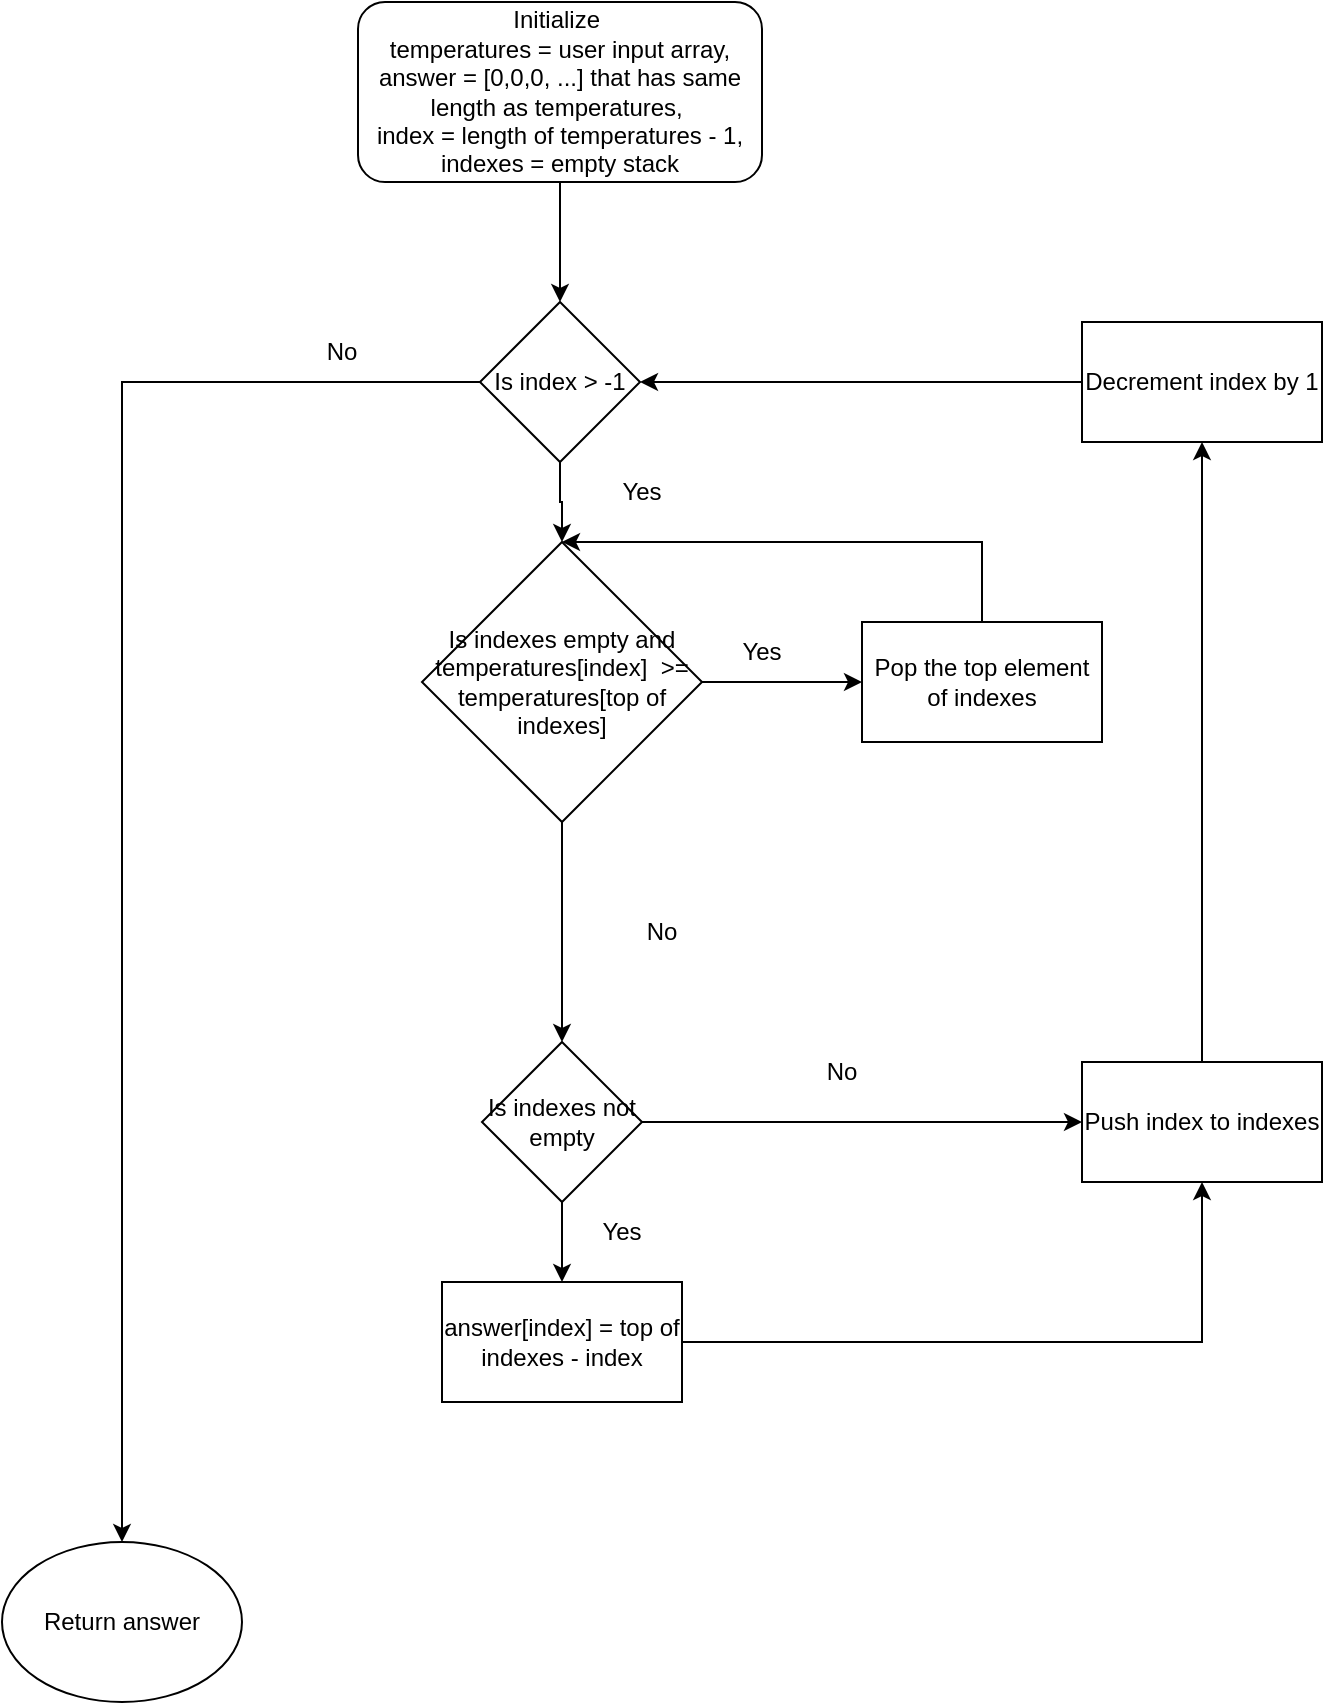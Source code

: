 <mxfile version="24.7.10">
  <diagram name="Page-1" id="qUcIxHz_paYUUAgP3A75">
    <mxGraphModel dx="1555" dy="983" grid="1" gridSize="10" guides="1" tooltips="1" connect="1" arrows="1" fold="1" page="1" pageScale="1" pageWidth="850" pageHeight="1100" math="0" shadow="0">
      <root>
        <mxCell id="0" />
        <mxCell id="1" parent="0" />
        <mxCell id="Sl9boj0dcuBZ1ZoV3dPJ-4" style="edgeStyle=orthogonalEdgeStyle;rounded=0;orthogonalLoop=1;jettySize=auto;html=1;exitX=0.5;exitY=1;exitDx=0;exitDy=0;entryX=0.5;entryY=0;entryDx=0;entryDy=0;" edge="1" parent="1" source="Sl9boj0dcuBZ1ZoV3dPJ-2" target="Sl9boj0dcuBZ1ZoV3dPJ-3">
          <mxGeometry relative="1" as="geometry" />
        </mxCell>
        <mxCell id="Sl9boj0dcuBZ1ZoV3dPJ-2" value="Initialize&amp;nbsp;&lt;div&gt;temperatures = user input array, answer = [0,0,0, ...] that has same length as temperatures,&amp;nbsp;&lt;/div&gt;&lt;div&gt;index = length of temperatures - 1,&lt;/div&gt;&lt;div&gt;indexes = empty stack&lt;/div&gt;" style="rounded=1;whiteSpace=wrap;html=1;" vertex="1" parent="1">
          <mxGeometry x="338" y="40" width="202" height="90" as="geometry" />
        </mxCell>
        <mxCell id="Sl9boj0dcuBZ1ZoV3dPJ-6" style="edgeStyle=orthogonalEdgeStyle;rounded=0;orthogonalLoop=1;jettySize=auto;html=1;exitX=0;exitY=0.5;exitDx=0;exitDy=0;entryX=0.5;entryY=0;entryDx=0;entryDy=0;" edge="1" parent="1" source="Sl9boj0dcuBZ1ZoV3dPJ-3" target="Sl9boj0dcuBZ1ZoV3dPJ-5">
          <mxGeometry relative="1" as="geometry" />
        </mxCell>
        <mxCell id="Sl9boj0dcuBZ1ZoV3dPJ-10" style="edgeStyle=orthogonalEdgeStyle;rounded=0;orthogonalLoop=1;jettySize=auto;html=1;exitX=0.5;exitY=1;exitDx=0;exitDy=0;entryX=0.5;entryY=0;entryDx=0;entryDy=0;" edge="1" parent="1" source="Sl9boj0dcuBZ1ZoV3dPJ-3" target="Sl9boj0dcuBZ1ZoV3dPJ-9">
          <mxGeometry relative="1" as="geometry" />
        </mxCell>
        <mxCell id="Sl9boj0dcuBZ1ZoV3dPJ-3" value="Is index &amp;gt; -1" style="rhombus;whiteSpace=wrap;html=1;" vertex="1" parent="1">
          <mxGeometry x="399" y="190" width="80" height="80" as="geometry" />
        </mxCell>
        <mxCell id="Sl9boj0dcuBZ1ZoV3dPJ-5" value="Return answer" style="ellipse;whiteSpace=wrap;html=1;" vertex="1" parent="1">
          <mxGeometry x="160" y="810" width="120" height="80" as="geometry" />
        </mxCell>
        <mxCell id="Sl9boj0dcuBZ1ZoV3dPJ-7" value="No" style="text;html=1;align=center;verticalAlign=middle;whiteSpace=wrap;rounded=0;" vertex="1" parent="1">
          <mxGeometry x="300" y="200" width="60" height="30" as="geometry" />
        </mxCell>
        <mxCell id="Sl9boj0dcuBZ1ZoV3dPJ-8" value="Yes" style="text;html=1;align=center;verticalAlign=middle;whiteSpace=wrap;rounded=0;" vertex="1" parent="1">
          <mxGeometry x="450" y="270" width="60" height="30" as="geometry" />
        </mxCell>
        <mxCell id="Sl9boj0dcuBZ1ZoV3dPJ-12" style="edgeStyle=orthogonalEdgeStyle;rounded=0;orthogonalLoop=1;jettySize=auto;html=1;exitX=0.5;exitY=1;exitDx=0;exitDy=0;entryX=0.5;entryY=0;entryDx=0;entryDy=0;" edge="1" parent="1" source="Sl9boj0dcuBZ1ZoV3dPJ-9" target="Sl9boj0dcuBZ1ZoV3dPJ-11">
          <mxGeometry relative="1" as="geometry" />
        </mxCell>
        <mxCell id="Sl9boj0dcuBZ1ZoV3dPJ-14" style="edgeStyle=orthogonalEdgeStyle;rounded=0;orthogonalLoop=1;jettySize=auto;html=1;exitX=1;exitY=0.5;exitDx=0;exitDy=0;entryX=0;entryY=0.5;entryDx=0;entryDy=0;" edge="1" parent="1" source="Sl9boj0dcuBZ1ZoV3dPJ-9" target="Sl9boj0dcuBZ1ZoV3dPJ-13">
          <mxGeometry relative="1" as="geometry" />
        </mxCell>
        <mxCell id="Sl9boj0dcuBZ1ZoV3dPJ-9" value="Is indexes empty and temperatures[index]&amp;nbsp; &amp;gt;= temperatures[top of indexes]" style="rhombus;whiteSpace=wrap;html=1;" vertex="1" parent="1">
          <mxGeometry x="370" y="310" width="140" height="140" as="geometry" />
        </mxCell>
        <mxCell id="Sl9boj0dcuBZ1ZoV3dPJ-23" style="edgeStyle=orthogonalEdgeStyle;rounded=0;orthogonalLoop=1;jettySize=auto;html=1;exitX=1;exitY=0.5;exitDx=0;exitDy=0;entryX=0;entryY=0.5;entryDx=0;entryDy=0;" edge="1" parent="1" source="Sl9boj0dcuBZ1ZoV3dPJ-11" target="Sl9boj0dcuBZ1ZoV3dPJ-22">
          <mxGeometry relative="1" as="geometry" />
        </mxCell>
        <mxCell id="Sl9boj0dcuBZ1ZoV3dPJ-29" style="edgeStyle=orthogonalEdgeStyle;rounded=0;orthogonalLoop=1;jettySize=auto;html=1;exitX=0.5;exitY=1;exitDx=0;exitDy=0;entryX=0.5;entryY=0;entryDx=0;entryDy=0;" edge="1" parent="1" source="Sl9boj0dcuBZ1ZoV3dPJ-11" target="Sl9boj0dcuBZ1ZoV3dPJ-21">
          <mxGeometry relative="1" as="geometry" />
        </mxCell>
        <mxCell id="Sl9boj0dcuBZ1ZoV3dPJ-11" value="Is indexes not empty" style="rhombus;whiteSpace=wrap;html=1;" vertex="1" parent="1">
          <mxGeometry x="400" y="560" width="80" height="80" as="geometry" />
        </mxCell>
        <mxCell id="Sl9boj0dcuBZ1ZoV3dPJ-18" style="edgeStyle=orthogonalEdgeStyle;rounded=0;orthogonalLoop=1;jettySize=auto;html=1;exitX=0.5;exitY=0;exitDx=0;exitDy=0;entryX=0.5;entryY=0;entryDx=0;entryDy=0;" edge="1" parent="1" source="Sl9boj0dcuBZ1ZoV3dPJ-13" target="Sl9boj0dcuBZ1ZoV3dPJ-9">
          <mxGeometry relative="1" as="geometry">
            <Array as="points">
              <mxPoint x="650" y="310" />
            </Array>
          </mxGeometry>
        </mxCell>
        <mxCell id="Sl9boj0dcuBZ1ZoV3dPJ-13" value="Pop the top element of indexes" style="rounded=0;whiteSpace=wrap;html=1;" vertex="1" parent="1">
          <mxGeometry x="590" y="350" width="120" height="60" as="geometry" />
        </mxCell>
        <mxCell id="Sl9boj0dcuBZ1ZoV3dPJ-19" value="Yes" style="text;html=1;align=center;verticalAlign=middle;whiteSpace=wrap;rounded=0;" vertex="1" parent="1">
          <mxGeometry x="510" y="350" width="60" height="30" as="geometry" />
        </mxCell>
        <mxCell id="Sl9boj0dcuBZ1ZoV3dPJ-28" style="edgeStyle=orthogonalEdgeStyle;rounded=0;orthogonalLoop=1;jettySize=auto;html=1;entryX=0.5;entryY=1;entryDx=0;entryDy=0;" edge="1" parent="1" source="Sl9boj0dcuBZ1ZoV3dPJ-21" target="Sl9boj0dcuBZ1ZoV3dPJ-22">
          <mxGeometry relative="1" as="geometry" />
        </mxCell>
        <mxCell id="Sl9boj0dcuBZ1ZoV3dPJ-21" value="answer[index] = top of indexes - index" style="rounded=0;whiteSpace=wrap;html=1;" vertex="1" parent="1">
          <mxGeometry x="380" y="680" width="120" height="60" as="geometry" />
        </mxCell>
        <mxCell id="Sl9boj0dcuBZ1ZoV3dPJ-26" style="edgeStyle=orthogonalEdgeStyle;rounded=0;orthogonalLoop=1;jettySize=auto;html=1;entryX=0.5;entryY=1;entryDx=0;entryDy=0;" edge="1" parent="1" source="Sl9boj0dcuBZ1ZoV3dPJ-22" target="Sl9boj0dcuBZ1ZoV3dPJ-25">
          <mxGeometry relative="1" as="geometry" />
        </mxCell>
        <mxCell id="Sl9boj0dcuBZ1ZoV3dPJ-22" value="Push index to indexes" style="rounded=0;whiteSpace=wrap;html=1;" vertex="1" parent="1">
          <mxGeometry x="700" y="570" width="120" height="60" as="geometry" />
        </mxCell>
        <mxCell id="Sl9boj0dcuBZ1ZoV3dPJ-27" style="edgeStyle=orthogonalEdgeStyle;rounded=0;orthogonalLoop=1;jettySize=auto;html=1;exitX=0;exitY=0.5;exitDx=0;exitDy=0;entryX=1;entryY=0.5;entryDx=0;entryDy=0;" edge="1" parent="1" source="Sl9boj0dcuBZ1ZoV3dPJ-25" target="Sl9boj0dcuBZ1ZoV3dPJ-3">
          <mxGeometry relative="1" as="geometry" />
        </mxCell>
        <mxCell id="Sl9boj0dcuBZ1ZoV3dPJ-25" value="Decrement index by 1" style="rounded=0;whiteSpace=wrap;html=1;" vertex="1" parent="1">
          <mxGeometry x="700" y="200" width="120" height="60" as="geometry" />
        </mxCell>
        <mxCell id="Sl9boj0dcuBZ1ZoV3dPJ-30" value="Yes" style="text;html=1;align=center;verticalAlign=middle;whiteSpace=wrap;rounded=0;" vertex="1" parent="1">
          <mxGeometry x="440" y="640" width="60" height="30" as="geometry" />
        </mxCell>
        <mxCell id="Sl9boj0dcuBZ1ZoV3dPJ-31" value="No" style="text;html=1;align=center;verticalAlign=middle;whiteSpace=wrap;rounded=0;" vertex="1" parent="1">
          <mxGeometry x="460" y="490" width="60" height="30" as="geometry" />
        </mxCell>
        <mxCell id="Sl9boj0dcuBZ1ZoV3dPJ-32" value="No" style="text;html=1;align=center;verticalAlign=middle;whiteSpace=wrap;rounded=0;" vertex="1" parent="1">
          <mxGeometry x="550" y="560" width="60" height="30" as="geometry" />
        </mxCell>
      </root>
    </mxGraphModel>
  </diagram>
</mxfile>
